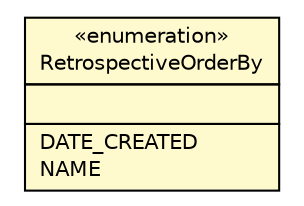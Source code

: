 #!/usr/local/bin/dot
#
# Class diagram 
# Generated by UMLGraph version R5_6 (http://www.umlgraph.org/)
#

digraph G {
	edge [fontname="Helvetica",fontsize=10,labelfontname="Helvetica",labelfontsize=10];
	node [fontname="Helvetica",fontsize=10,shape=plaintext];
	nodesep=0.25;
	ranksep=0.5;
	// com.github.mkolisnyk.cucumber.reporting.types.retrospective.RetrospectiveOrderBy
	c11220 [label=<<table title="com.github.mkolisnyk.cucumber.reporting.types.retrospective.RetrospectiveOrderBy" border="0" cellborder="1" cellspacing="0" cellpadding="2" port="p" bgcolor="lemonChiffon" href="./RetrospectiveOrderBy.html">
		<tr><td><table border="0" cellspacing="0" cellpadding="1">
<tr><td align="center" balign="center"> &#171;enumeration&#187; </td></tr>
<tr><td align="center" balign="center"> RetrospectiveOrderBy </td></tr>
		</table></td></tr>
		<tr><td><table border="0" cellspacing="0" cellpadding="1">
<tr><td align="left" balign="left">  </td></tr>
		</table></td></tr>
		<tr><td><table border="0" cellspacing="0" cellpadding="1">
<tr><td align="left" balign="left"> DATE_CREATED </td></tr>
<tr><td align="left" balign="left"> NAME </td></tr>
		</table></td></tr>
		</table>>, URL="./RetrospectiveOrderBy.html", fontname="Helvetica", fontcolor="black", fontsize=10.0];
}

